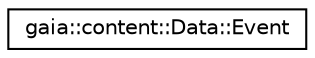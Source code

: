 digraph G
{
  edge [fontname="Helvetica",fontsize="10",labelfontname="Helvetica",labelfontsize="10"];
  node [fontname="Helvetica",fontsize="10",shape=record];
  rankdir=LR;
  Node1 [label="gaia::content::Data::Event",height=0.2,width=0.4,color="black", fillcolor="white", style="filled",URL="$da/d1a/classgaia_1_1content_1_1_data_1_1_event.html",tooltip="A data kind representing an event."];
}
